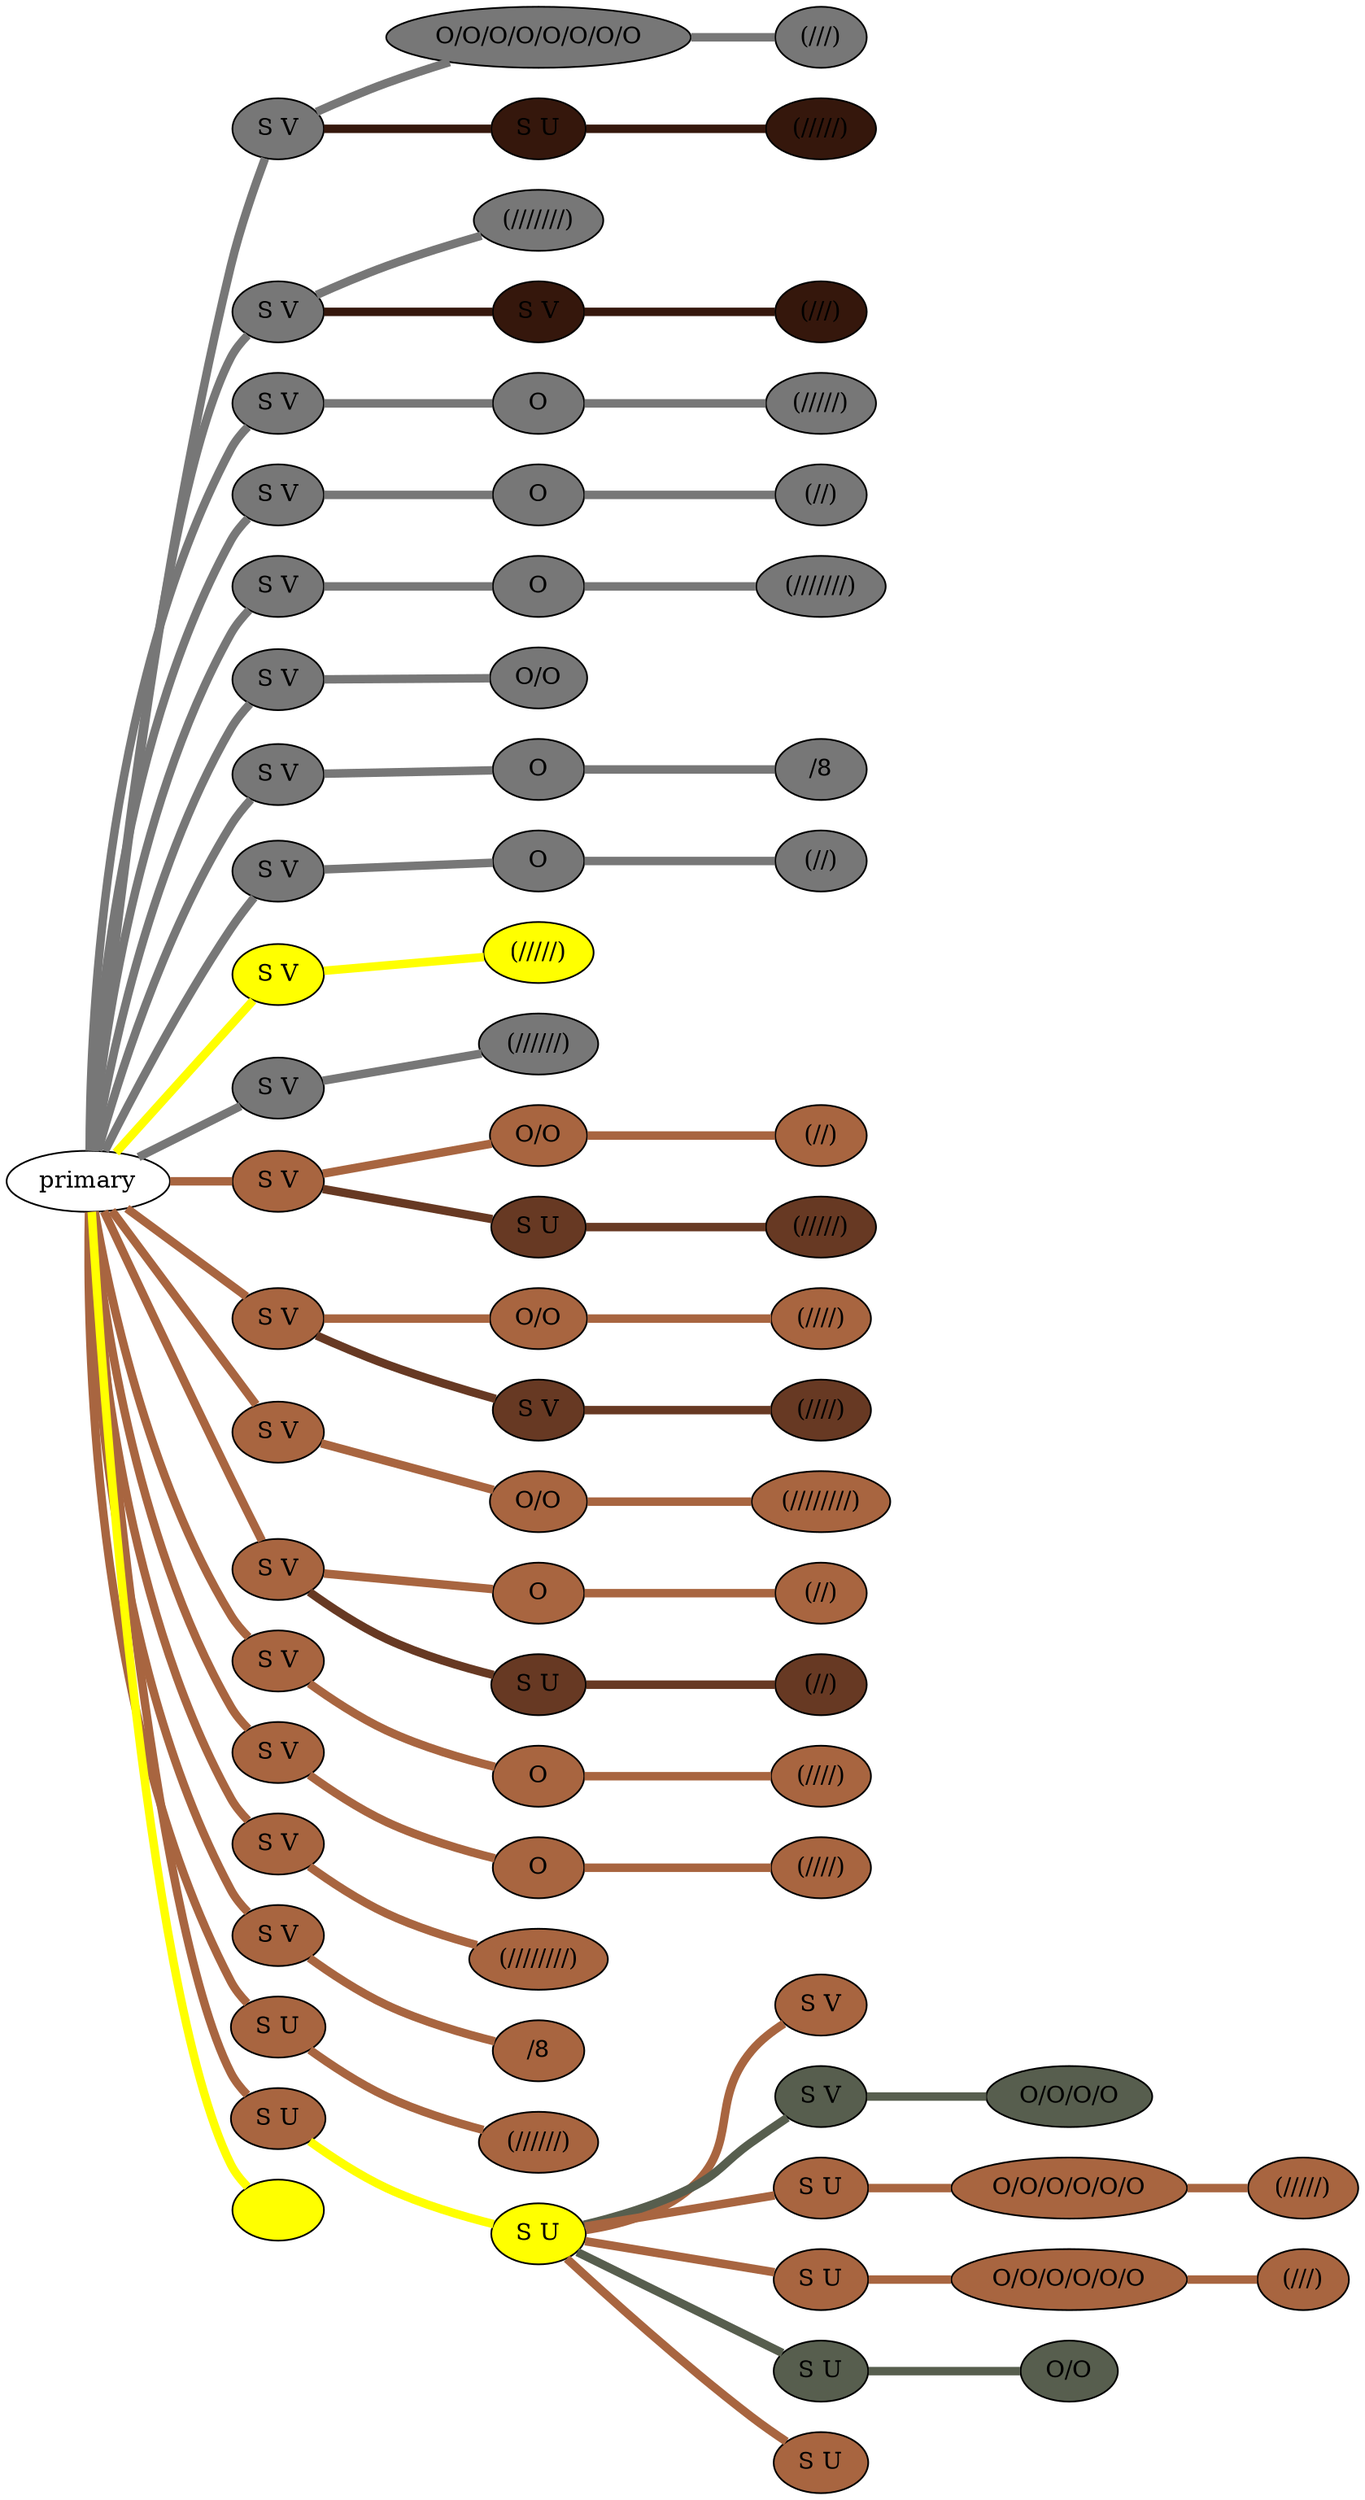 graph {
 graph [rankdir=LR]
"primary" -- "1" [penwidth=5,color="#777777"]
"1" [label="S V", style=filled, fillcolor="#777777"]
"1" -- "1:0" [penwidth=5,color="#777777"]
"1:0" [label="O/O/O/O/O/O/O/O", style=filled, fillcolor="#777777"]
"1:0" -- "1:1" [penwidth=5,color="#777777"]
"1:1" [label="(///)", style=filled, fillcolor="#777777"]
"1" -- "1s1" [penwidth=5,color="#35170C"]
"1s1" [label="S U", style=filled, fillcolor="#35170C"]
"1s1" -- "1s1:0" [penwidth=5,color="#35170C"]
"1s1:0" [label="(/////)", style=filled, fillcolor="#35170C"]
"primary" -- "2" [penwidth=5,color="#777777"]
"2" [label="S V", style=filled, fillcolor="#777777"]
"2" -- "2:0" [penwidth=5,color="#777777"]
"2:0" [label="(///////)", style=filled, fillcolor="#777777"]
"2" -- "2s1" [penwidth=5,color="#35170C"]
"2s1" [label="S V", style=filled, fillcolor="#35170C"]
"2s1" -- "2s1:0" [penwidth=5,color="#35170C"]
"2s1:0" [label="(///)", style=filled, fillcolor="#35170C"]
"primary" -- "3" [penwidth=5,color="#777777"]
"3" [label="S V", style=filled, fillcolor="#777777"]
"3" -- "3:0" [penwidth=5,color="#777777"]
"3:0" [label="O", style=filled, fillcolor="#777777"]
"3:0" -- "3:1" [penwidth=5,color="#777777"]
"3:1" [label="(/////)", style=filled, fillcolor="#777777"]
"primary" -- "4" [penwidth=5,color="#777777"]
"4" [label="S V", style=filled, fillcolor="#777777"]
"4" -- "4:0" [penwidth=5,color="#777777"]
"4:0" [label="O", style=filled, fillcolor="#777777"]
"4:0" -- "4:1" [penwidth=5,color="#777777"]
"4:1" [label="(//)", style=filled, fillcolor="#777777"]
"primary" -- "5" [penwidth=5,color="#777777"]
"5" [label="S V", style=filled, fillcolor="#777777"]
"5" -- "5:0" [penwidth=5,color="#777777"]
"5:0" [label="O", style=filled, fillcolor="#777777"]
"5:0" -- "5:1" [penwidth=5,color="#777777"]
"5:1" [label="(///////)", style=filled, fillcolor="#777777"]
"primary" -- "6" [penwidth=5,color="#777777"]
"6" [label="S V", style=filled, fillcolor="#777777"]
"6" -- "6:0" [penwidth=5,color="#777777"]
"6:0" [label="O/O", style=filled, fillcolor="#777777"]
"primary" -- "7" [penwidth=5,color="#777777"]
"7" [label="S V", style=filled, fillcolor="#777777"]
"7" -- "7:0" [penwidth=5,color="#777777"]
"7:0" [label="O", style=filled, fillcolor="#777777"]
"7:0" -- "7:1" [penwidth=5,color="#777777"]
"7:1" [label="/8", style=filled, fillcolor="#777777"]
"primary" -- "8" [penwidth=5,color="#777777"]
"8" [label="S V", style=filled, fillcolor="#777777"]
"8" -- "8:0" [penwidth=5,color="#777777"]
"8:0" [label="O", style=filled, fillcolor="#777777"]
"8:0" -- "8:1" [penwidth=5,color="#777777"]
"8:1" [label="(//)", style=filled, fillcolor="#777777"]
"primary" -- "9" [penwidth=5,color=yellow]
"9" [label="S V", style=filled, fillcolor=yellow]
"9" -- "9:0" [penwidth=5,color=yellow]
"9:0" [label="(/////)", style=filled, fillcolor=yellow]
"primary" -- "10" [penwidth=5,color="#777777"]
"10" [label="S V", style=filled, fillcolor="#777777"]
"10" -- "10:0" [penwidth=5,color="#777777"]
"10:0" [label="(//////)", style=filled, fillcolor="#777777"]
"primary" -- "11" [penwidth=5,color="#A86540"]
"11" [label="S V", style=filled, fillcolor="#A86540"]
"11" -- "11:0" [penwidth=5,color="#A86540"]
"11:0" [label="O/O", style=filled, fillcolor="#A86540"]
"11:0" -- "11:1" [penwidth=5,color="#A86540"]
"11:1" [label="(//)", style=filled, fillcolor="#A86540"]
"11" -- "11s1" [penwidth=5,color="#673923"]
"11s1" [label="S U", style=filled, fillcolor="#673923"]
"11s1" -- "11s1:0" [penwidth=5,color="#673923"]
"11s1:0" [label="(/////)", style=filled, fillcolor="#673923"]
"primary" -- "12" [penwidth=5,color="#A86540"]
"12" [label="S V", style=filled, fillcolor="#A86540"]
"12" -- "12:0" [penwidth=5,color="#A86540"]
"12:0" [label="O/O", style=filled, fillcolor="#A86540"]
"12:0" -- "12:1" [penwidth=5,color="#A86540"]
"12:1" [label="(////)", style=filled, fillcolor="#A86540"]
"12" -- "12s1" [penwidth=5,color="#673923"]
"12s1" [label="S V", style=filled, fillcolor="#673923"]
"12s1" -- "12s1:0" [penwidth=5,color="#673923"]
"12s1:0" [label="(////)", style=filled, fillcolor="#673923"]
"primary" -- "13" [penwidth=5,color="#A86540"]
"13" [label="S V", style=filled, fillcolor="#A86540"]
"13" -- "13:0" [penwidth=5,color="#A86540"]
"13:0" [label="O/O", style=filled, fillcolor="#A86540"]
"13:0" -- "13:1" [penwidth=5,color="#A86540"]
"13:1" [label="(////////)", style=filled, fillcolor="#A86540"]
"primary" -- "14" [penwidth=5,color="#A86540"]
"14" [label="S V", style=filled, fillcolor="#A86540"]
"14" -- "14:0" [penwidth=5,color="#A86540"]
"14:0" [label="O", style=filled, fillcolor="#A86540"]
"14:0" -- "14:1" [penwidth=5,color="#A86540"]
"14:1" [label="(//)", style=filled, fillcolor="#A86540"]
"14" -- "14s1" [penwidth=5,color="#673923"]
"14s1" [label="S U", style=filled, fillcolor="#673923"]
"14s1" -- "14s1:0" [penwidth=5,color="#673923"]
"14s1:0" [label="(//)", style=filled, fillcolor="#673923"]
"primary" -- "15" [penwidth=5,color="#A86540"]
"15" [label="S V", style=filled, fillcolor="#A86540"]
"15" -- "15:0" [penwidth=5,color="#A86540"]
"15:0" [label="O", style=filled, fillcolor="#A86540"]
"15:0" -- "15:1" [penwidth=5,color="#A86540"]
"15:1" [label="(////)", style=filled, fillcolor="#A86540"]
"primary" -- "16" [penwidth=5,color="#A86540"]
"16" [label="S V", style=filled, fillcolor="#A86540"]
"16" -- "16:0" [penwidth=5,color="#A86540"]
"16:0" [label="O", style=filled, fillcolor="#A86540"]
"16:0" -- "16:1" [penwidth=5,color="#A86540"]
"16:1" [label="(////)", style=filled, fillcolor="#A86540"]
"primary" -- "17" [penwidth=5,color="#A86540"]
"17" [label="S V", style=filled, fillcolor="#A86540"]
"17" -- "17:0" [penwidth=5,color="#A86540"]
"17:0" [label="(////////)", style=filled, fillcolor="#A86540"]
"primary" -- "18" [penwidth=5,color="#A86540"]
"18" [label="S V", style=filled, fillcolor="#A86540"]
"18" -- "18:0" [penwidth=5,color="#A86540"]
"18:0" [label="/8", style=filled, fillcolor="#A86540"]
"primary" -- "19" [penwidth=5,color="#A86540"]
"19" [label="S U", style=filled, fillcolor="#A86540"]
"19" -- "19:0" [penwidth=5,color="#A86540"]
"19:0" [label="(//////)", style=filled, fillcolor="#A86540"]
"primary" -- "20" [penwidth=5,color="#A86540"]
"20" [label="S U", style=filled, fillcolor="#A86540"]
"20" -- "20s1" [penwidth=5,color=yellow]
"20s1" [label="S U", style=filled, fillcolor=yellow]
"20s1" -- "20s1s1" [penwidth=5,color="#A86540"]
"20s1s1" [label="S V", style=filled, fillcolor="#A86540"]
"20s1" -- "20s1s2" [penwidth=5,color="#575E4E"]
"20s1s2" [label="S V", style=filled, fillcolor="#575E4E"]
"20s1s2" -- "20s1s2:0" [penwidth=5,color="#575E4E"]
"20s1s2:0" [label="O/O/O/O", style=filled, fillcolor="#575E4E"]
"20s1" -- "20s1s3" [penwidth=5,color="#A86540"]
"20s1s3" [label="S U", style=filled, fillcolor="#A86540"]
"20s1s3" -- "20s1s3:0" [penwidth=5,color="#A86540"]
"20s1s3:0" [label="O/O/O/O/O/O", style=filled, fillcolor="#A86540"]
"20s1s3:0" -- "20s1s3:1" [penwidth=5,color="#A86540"]
"20s1s3:1" [label="(/////)", style=filled, fillcolor="#A86540"]
"20s1" -- "20s1s4" [penwidth=5,color="#A86540"]
"20s1s4" [label="S U", style=filled, fillcolor="#A86540"]
"20s1s4" -- "20s1s4:0" [penwidth=5,color="#A86540"]
"20s1s4:0" [label="O/O/O/O/O/O", style=filled, fillcolor="#A86540"]
"20s1s4:0" -- "20s1s4:1" [penwidth=5,color="#A86540"]
"20s1s4:1" [label="(///)", style=filled, fillcolor="#A86540"]
"20s1" -- "20s1s5" [penwidth=5,color="#575E4E"]
"20s1s5" [label="S U", style=filled, fillcolor="#575E4E"]
"20s1s5" -- "20s1s5:0" [penwidth=5,color="#575E4E"]
"20s1s5:0" [label="O/O", style=filled, fillcolor="#575E4E"]
"20s1" -- "20s1s6" [penwidth=5,color="#A86540"]
"20s1s6" [label="S U", style=filled, fillcolor="#A86540"]
"primary" -- "K1" [penwidth=5,color=yellow]
"K1" [label=" ", style=filled, fillcolor=yellow]
}
